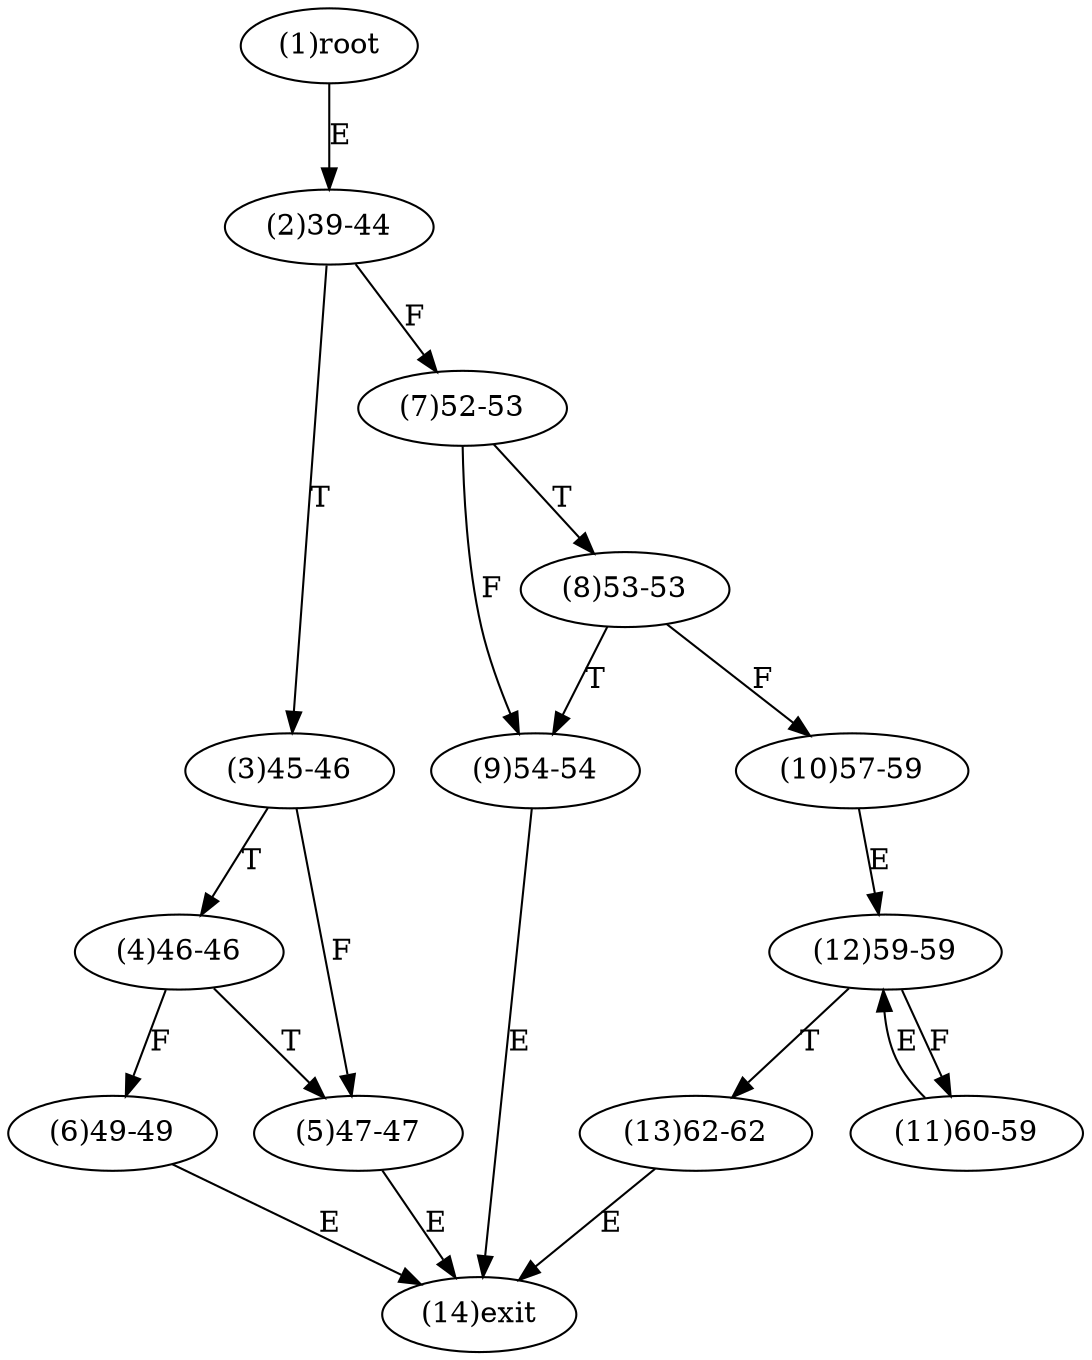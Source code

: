 digraph "" { 
1[ label="(1)root"];
2[ label="(2)39-44"];
3[ label="(3)45-46"];
4[ label="(4)46-46"];
5[ label="(5)47-47"];
6[ label="(6)49-49"];
7[ label="(7)52-53"];
8[ label="(8)53-53"];
9[ label="(9)54-54"];
10[ label="(10)57-59"];
11[ label="(11)60-59"];
12[ label="(12)59-59"];
13[ label="(13)62-62"];
14[ label="(14)exit"];
1->2[ label="E"];
2->7[ label="F"];
2->3[ label="T"];
3->5[ label="F"];
3->4[ label="T"];
4->6[ label="F"];
4->5[ label="T"];
5->14[ label="E"];
6->14[ label="E"];
7->9[ label="F"];
7->8[ label="T"];
8->10[ label="F"];
8->9[ label="T"];
9->14[ label="E"];
10->12[ label="E"];
11->12[ label="E"];
12->11[ label="F"];
12->13[ label="T"];
13->14[ label="E"];
}